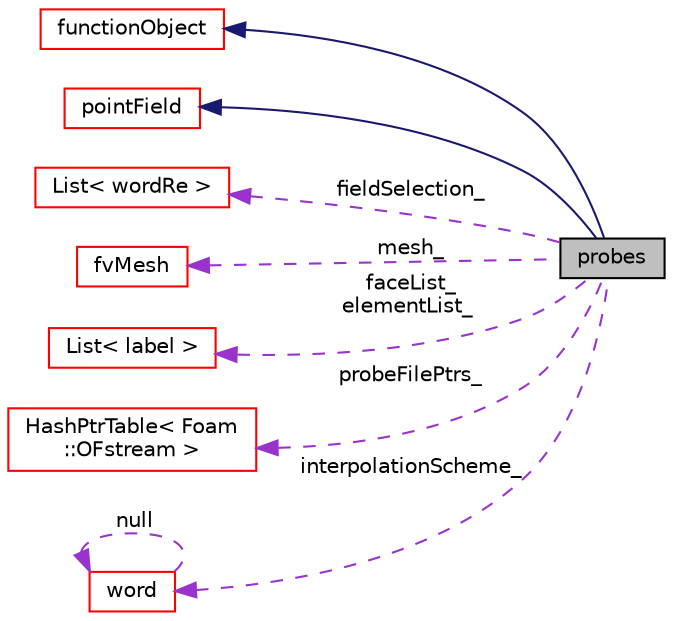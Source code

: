 digraph "probes"
{
  bgcolor="transparent";
  edge [fontname="Helvetica",fontsize="10",labelfontname="Helvetica",labelfontsize="10"];
  node [fontname="Helvetica",fontsize="10",shape=record];
  rankdir="LR";
  Node14 [label="probes",height=0.2,width=0.4,color="black", fillcolor="grey75", style="filled", fontcolor="black"];
  Node15 -> Node14 [dir="back",color="midnightblue",fontsize="10",style="solid",fontname="Helvetica"];
  Node15 [label="functionObject",height=0.2,width=0.4,color="red",URL="$a27217.html",tooltip="Abstract base-class for Time/database function objects. "];
  Node17 -> Node14 [dir="back",color="midnightblue",fontsize="10",style="solid",fontname="Helvetica"];
  Node17 [label="pointField",height=0.2,width=0.4,color="red",URL="$a27573.html"];
  Node28 -> Node14 [dir="back",color="darkorchid3",fontsize="10",style="dashed",label=" fieldSelection_" ,fontname="Helvetica"];
  Node28 [label="List\< wordRe \>",height=0.2,width=0.4,color="red",URL="$a26833.html"];
  Node30 -> Node14 [dir="back",color="darkorchid3",fontsize="10",style="dashed",label=" mesh_" ,fontname="Helvetica"];
  Node30 [label="fvMesh",height=0.2,width=0.4,color="red",URL="$a23593.html",tooltip="Mesh data needed to do the Finite Volume discretisation. "];
  Node57 -> Node14 [dir="back",color="darkorchid3",fontsize="10",style="dashed",label=" faceList_\nelementList_" ,fontname="Helvetica"];
  Node57 [label="List\< label \>",height=0.2,width=0.4,color="red",URL="$a26833.html"];
  Node59 -> Node14 [dir="back",color="darkorchid3",fontsize="10",style="dashed",label=" probeFilePtrs_" ,fontname="Helvetica"];
  Node59 [label="HashPtrTable\< Foam\l::OFstream \>",height=0.2,width=0.4,color="red",URL="$a26825.html"];
  Node42 -> Node14 [dir="back",color="darkorchid3",fontsize="10",style="dashed",label=" interpolationScheme_" ,fontname="Helvetica"];
  Node42 [label="word",height=0.2,width=0.4,color="red",URL="$a29565.html",tooltip="A class for handling words, derived from string. "];
  Node42 -> Node42 [dir="back",color="darkorchid3",fontsize="10",style="dashed",label=" null" ,fontname="Helvetica"];
}
